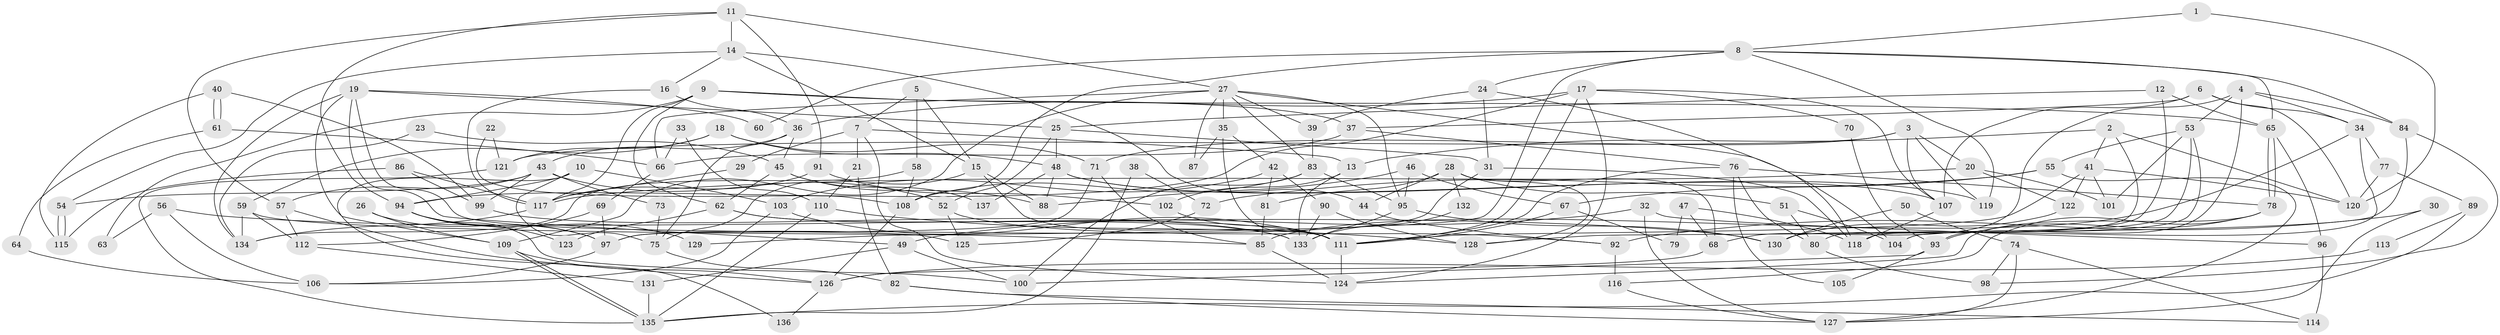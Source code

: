 // Generated by graph-tools (version 1.1) at 2025/51/03/09/25 04:51:49]
// undirected, 137 vertices, 274 edges
graph export_dot {
graph [start="1"]
  node [color=gray90,style=filled];
  1;
  2;
  3;
  4;
  5;
  6;
  7;
  8;
  9;
  10;
  11;
  12;
  13;
  14;
  15;
  16;
  17;
  18;
  19;
  20;
  21;
  22;
  23;
  24;
  25;
  26;
  27;
  28;
  29;
  30;
  31;
  32;
  33;
  34;
  35;
  36;
  37;
  38;
  39;
  40;
  41;
  42;
  43;
  44;
  45;
  46;
  47;
  48;
  49;
  50;
  51;
  52;
  53;
  54;
  55;
  56;
  57;
  58;
  59;
  60;
  61;
  62;
  63;
  64;
  65;
  66;
  67;
  68;
  69;
  70;
  71;
  72;
  73;
  74;
  75;
  76;
  77;
  78;
  79;
  80;
  81;
  82;
  83;
  84;
  85;
  86;
  87;
  88;
  89;
  90;
  91;
  92;
  93;
  94;
  95;
  96;
  97;
  98;
  99;
  100;
  101;
  102;
  103;
  104;
  105;
  106;
  107;
  108;
  109;
  110;
  111;
  112;
  113;
  114;
  115;
  116;
  117;
  118;
  119;
  120;
  121;
  122;
  123;
  124;
  125;
  126;
  127;
  128;
  129;
  130;
  131;
  132;
  133;
  134;
  135;
  136;
  137;
  1 -- 120;
  1 -- 8;
  2 -- 130;
  2 -- 13;
  2 -- 41;
  2 -- 120;
  3 -- 20;
  3 -- 107;
  3 -- 71;
  3 -- 119;
  3 -- 121;
  4 -- 68;
  4 -- 34;
  4 -- 53;
  4 -- 84;
  4 -- 93;
  5 -- 7;
  5 -- 15;
  5 -- 58;
  6 -- 120;
  6 -- 107;
  6 -- 34;
  6 -- 37;
  7 -- 124;
  7 -- 13;
  7 -- 21;
  7 -- 29;
  8 -- 119;
  8 -- 24;
  8 -- 60;
  8 -- 65;
  8 -- 84;
  8 -- 108;
  8 -- 129;
  9 -- 62;
  9 -- 65;
  9 -- 37;
  9 -- 63;
  9 -- 117;
  10 -- 75;
  10 -- 94;
  10 -- 103;
  10 -- 136;
  11 -- 14;
  11 -- 57;
  11 -- 27;
  11 -- 91;
  11 -- 94;
  12 -- 25;
  12 -- 65;
  12 -- 80;
  13 -- 133;
  13 -- 102;
  14 -- 16;
  14 -- 44;
  14 -- 15;
  14 -- 54;
  15 -- 88;
  15 -- 75;
  15 -- 111;
  16 -- 117;
  16 -- 36;
  17 -- 107;
  17 -- 111;
  17 -- 36;
  17 -- 70;
  17 -- 94;
  17 -- 124;
  18 -- 71;
  18 -- 121;
  18 -- 48;
  18 -- 59;
  19 -- 134;
  19 -- 109;
  19 -- 25;
  19 -- 49;
  19 -- 60;
  19 -- 125;
  20 -- 101;
  20 -- 117;
  20 -- 122;
  21 -- 110;
  21 -- 82;
  22 -- 121;
  22 -- 108;
  23 -- 134;
  23 -- 45;
  24 -- 118;
  24 -- 39;
  24 -- 31;
  25 -- 31;
  25 -- 48;
  25 -- 52;
  26 -- 109;
  26 -- 97;
  27 -- 83;
  27 -- 35;
  27 -- 39;
  27 -- 66;
  27 -- 87;
  27 -- 95;
  27 -- 104;
  27 -- 109;
  28 -- 128;
  28 -- 51;
  28 -- 44;
  28 -- 68;
  28 -- 81;
  28 -- 132;
  29 -- 117;
  30 -- 92;
  30 -- 127;
  31 -- 97;
  31 -- 118;
  32 -- 49;
  32 -- 127;
  32 -- 96;
  33 -- 66;
  33 -- 110;
  34 -- 85;
  34 -- 77;
  34 -- 104;
  35 -- 111;
  35 -- 42;
  35 -- 87;
  36 -- 75;
  36 -- 43;
  36 -- 45;
  37 -- 66;
  37 -- 76;
  38 -- 135;
  38 -- 72;
  39 -- 83;
  40 -- 61;
  40 -- 61;
  40 -- 115;
  40 -- 99;
  41 -- 111;
  41 -- 101;
  41 -- 120;
  41 -- 122;
  42 -- 103;
  42 -- 81;
  42 -- 90;
  43 -- 54;
  43 -- 52;
  43 -- 57;
  43 -- 73;
  43 -- 99;
  44 -- 92;
  45 -- 62;
  45 -- 88;
  45 -- 137;
  46 -- 95;
  46 -- 88;
  46 -- 67;
  47 -- 118;
  47 -- 68;
  47 -- 79;
  48 -- 88;
  48 -- 107;
  48 -- 119;
  48 -- 137;
  49 -- 100;
  49 -- 131;
  50 -- 74;
  50 -- 130;
  51 -- 80;
  51 -- 104;
  52 -- 92;
  52 -- 125;
  53 -- 104;
  53 -- 55;
  53 -- 101;
  53 -- 118;
  54 -- 115;
  54 -- 115;
  55 -- 67;
  55 -- 72;
  55 -- 127;
  56 -- 130;
  56 -- 106;
  56 -- 63;
  57 -- 112;
  57 -- 126;
  58 -- 108;
  58 -- 134;
  59 -- 85;
  59 -- 112;
  59 -- 134;
  61 -- 66;
  61 -- 64;
  62 -- 111;
  62 -- 133;
  62 -- 123;
  64 -- 106;
  65 -- 78;
  65 -- 78;
  65 -- 96;
  66 -- 69;
  67 -- 111;
  67 -- 79;
  68 -- 126;
  69 -- 97;
  69 -- 112;
  70 -- 93;
  71 -- 85;
  71 -- 97;
  72 -- 125;
  73 -- 75;
  74 -- 98;
  74 -- 114;
  74 -- 127;
  75 -- 82;
  76 -- 78;
  76 -- 80;
  76 -- 105;
  76 -- 111;
  77 -- 120;
  77 -- 89;
  78 -- 124;
  78 -- 93;
  78 -- 116;
  80 -- 98;
  81 -- 85;
  82 -- 127;
  82 -- 114;
  83 -- 100;
  83 -- 108;
  83 -- 95;
  84 -- 98;
  84 -- 128;
  85 -- 124;
  86 -- 117;
  86 -- 99;
  86 -- 115;
  89 -- 135;
  89 -- 113;
  90 -- 133;
  90 -- 128;
  91 -- 117;
  91 -- 102;
  92 -- 116;
  93 -- 100;
  93 -- 105;
  94 -- 97;
  94 -- 100;
  94 -- 123;
  94 -- 129;
  95 -- 130;
  95 -- 133;
  96 -- 114;
  97 -- 106;
  99 -- 133;
  102 -- 111;
  103 -- 111;
  103 -- 106;
  107 -- 118;
  108 -- 126;
  109 -- 135;
  109 -- 135;
  109 -- 126;
  110 -- 135;
  110 -- 128;
  111 -- 124;
  112 -- 131;
  113 -- 126;
  116 -- 127;
  117 -- 134;
  121 -- 135;
  122 -- 130;
  126 -- 136;
  131 -- 135;
  132 -- 133;
}
